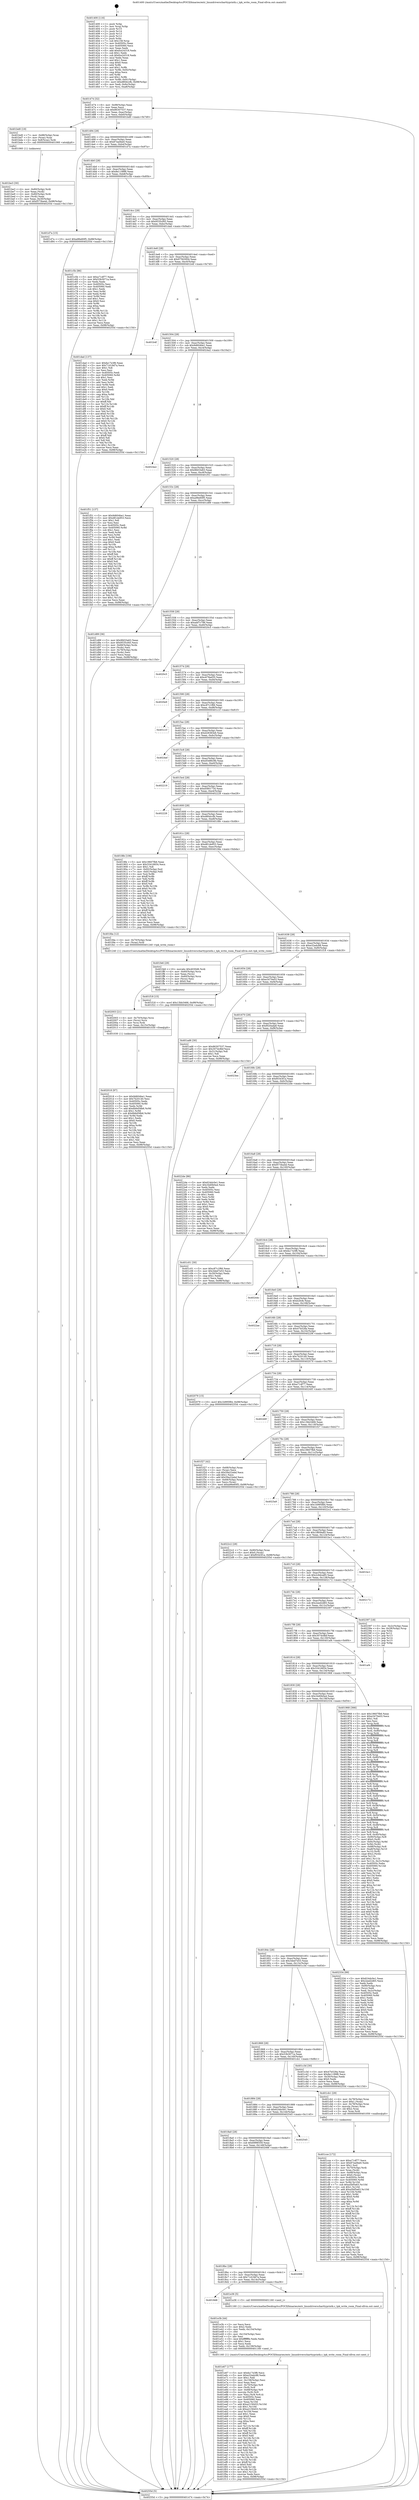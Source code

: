 digraph "0x401400" {
  label = "0x401400 (/mnt/c/Users/mathe/Desktop/tcc/POCII/binaries/extr_linuxdriverscharttyprintk.c_tpk_write_room_Final-ollvm.out::main(0))"
  labelloc = "t"
  node[shape=record]

  Entry [label="",width=0.3,height=0.3,shape=circle,fillcolor=black,style=filled]
  "0x401474" [label="{
     0x401474 [32]\l
     | [instrs]\l
     &nbsp;&nbsp;0x401474 \<+6\>: mov -0x98(%rbp),%eax\l
     &nbsp;&nbsp;0x40147a \<+2\>: mov %eax,%ecx\l
     &nbsp;&nbsp;0x40147c \<+6\>: sub $0x86307537,%ecx\l
     &nbsp;&nbsp;0x401482 \<+6\>: mov %eax,-0xac(%rbp)\l
     &nbsp;&nbsp;0x401488 \<+6\>: mov %ecx,-0xb0(%rbp)\l
     &nbsp;&nbsp;0x40148e \<+6\>: je 0000000000401bd0 \<main+0x7d0\>\l
  }"]
  "0x401bd0" [label="{
     0x401bd0 [19]\l
     | [instrs]\l
     &nbsp;&nbsp;0x401bd0 \<+7\>: mov -0x88(%rbp),%rax\l
     &nbsp;&nbsp;0x401bd7 \<+3\>: mov (%rax),%rax\l
     &nbsp;&nbsp;0x401bda \<+4\>: mov 0x8(%rax),%rdi\l
     &nbsp;&nbsp;0x401bde \<+5\>: call 0000000000401060 \<atoi@plt\>\l
     | [calls]\l
     &nbsp;&nbsp;0x401060 \{1\} (unknown)\l
  }"]
  "0x401494" [label="{
     0x401494 [28]\l
     | [instrs]\l
     &nbsp;&nbsp;0x401494 \<+5\>: jmp 0000000000401499 \<main+0x99\>\l
     &nbsp;&nbsp;0x401499 \<+6\>: mov -0xac(%rbp),%eax\l
     &nbsp;&nbsp;0x40149f \<+5\>: sub $0x87ea0be0,%eax\l
     &nbsp;&nbsp;0x4014a4 \<+6\>: mov %eax,-0xb4(%rbp)\l
     &nbsp;&nbsp;0x4014aa \<+6\>: je 0000000000401d7a \<main+0x97a\>\l
  }"]
  Exit [label="",width=0.3,height=0.3,shape=circle,fillcolor=black,style=filled,peripheries=2]
  "0x401d7a" [label="{
     0x401d7a [15]\l
     | [instrs]\l
     &nbsp;&nbsp;0x401d7a \<+10\>: movl $0xa96e60f5,-0x98(%rbp)\l
     &nbsp;&nbsp;0x401d84 \<+5\>: jmp 000000000040255d \<main+0x115d\>\l
  }"]
  "0x4014b0" [label="{
     0x4014b0 [28]\l
     | [instrs]\l
     &nbsp;&nbsp;0x4014b0 \<+5\>: jmp 00000000004014b5 \<main+0xb5\>\l
     &nbsp;&nbsp;0x4014b5 \<+6\>: mov -0xac(%rbp),%eax\l
     &nbsp;&nbsp;0x4014bb \<+5\>: sub $0x8e1199f6,%eax\l
     &nbsp;&nbsp;0x4014c0 \<+6\>: mov %eax,-0xb8(%rbp)\l
     &nbsp;&nbsp;0x4014c6 \<+6\>: je 0000000000401c5b \<main+0x85b\>\l
  }"]
  "0x402018" [label="{
     0x402018 [97]\l
     | [instrs]\l
     &nbsp;&nbsp;0x402018 \<+5\>: mov $0x9d604be1,%eax\l
     &nbsp;&nbsp;0x40201d \<+5\>: mov $0x7b20140,%esi\l
     &nbsp;&nbsp;0x402022 \<+7\>: mov 0x40505c,%edx\l
     &nbsp;&nbsp;0x402029 \<+8\>: mov 0x405060,%r8d\l
     &nbsp;&nbsp;0x402031 \<+3\>: mov %edx,%r9d\l
     &nbsp;&nbsp;0x402034 \<+7\>: add $0x6b6d58b6,%r9d\l
     &nbsp;&nbsp;0x40203b \<+4\>: sub $0x1,%r9d\l
     &nbsp;&nbsp;0x40203f \<+7\>: sub $0x6b6d58b6,%r9d\l
     &nbsp;&nbsp;0x402046 \<+4\>: imul %r9d,%edx\l
     &nbsp;&nbsp;0x40204a \<+3\>: and $0x1,%edx\l
     &nbsp;&nbsp;0x40204d \<+3\>: cmp $0x0,%edx\l
     &nbsp;&nbsp;0x402050 \<+4\>: sete %r10b\l
     &nbsp;&nbsp;0x402054 \<+4\>: cmp $0xa,%r8d\l
     &nbsp;&nbsp;0x402058 \<+4\>: setl %r11b\l
     &nbsp;&nbsp;0x40205c \<+3\>: mov %r10b,%bl\l
     &nbsp;&nbsp;0x40205f \<+3\>: and %r11b,%bl\l
     &nbsp;&nbsp;0x402062 \<+3\>: xor %r11b,%r10b\l
     &nbsp;&nbsp;0x402065 \<+3\>: or %r10b,%bl\l
     &nbsp;&nbsp;0x402068 \<+3\>: test $0x1,%bl\l
     &nbsp;&nbsp;0x40206b \<+3\>: cmovne %esi,%eax\l
     &nbsp;&nbsp;0x40206e \<+6\>: mov %eax,-0x98(%rbp)\l
     &nbsp;&nbsp;0x402074 \<+5\>: jmp 000000000040255d \<main+0x115d\>\l
  }"]
  "0x401c5b" [label="{
     0x401c5b [86]\l
     | [instrs]\l
     &nbsp;&nbsp;0x401c5b \<+5\>: mov $0xa71df77,%eax\l
     &nbsp;&nbsp;0x401c60 \<+5\>: mov $0x53b3071a,%ecx\l
     &nbsp;&nbsp;0x401c65 \<+2\>: xor %edx,%edx\l
     &nbsp;&nbsp;0x401c67 \<+7\>: mov 0x40505c,%esi\l
     &nbsp;&nbsp;0x401c6e \<+7\>: mov 0x405060,%edi\l
     &nbsp;&nbsp;0x401c75 \<+3\>: sub $0x1,%edx\l
     &nbsp;&nbsp;0x401c78 \<+3\>: mov %esi,%r8d\l
     &nbsp;&nbsp;0x401c7b \<+3\>: add %edx,%r8d\l
     &nbsp;&nbsp;0x401c7e \<+4\>: imul %r8d,%esi\l
     &nbsp;&nbsp;0x401c82 \<+3\>: and $0x1,%esi\l
     &nbsp;&nbsp;0x401c85 \<+3\>: cmp $0x0,%esi\l
     &nbsp;&nbsp;0x401c88 \<+4\>: sete %r9b\l
     &nbsp;&nbsp;0x401c8c \<+3\>: cmp $0xa,%edi\l
     &nbsp;&nbsp;0x401c8f \<+4\>: setl %r10b\l
     &nbsp;&nbsp;0x401c93 \<+3\>: mov %r9b,%r11b\l
     &nbsp;&nbsp;0x401c96 \<+3\>: and %r10b,%r11b\l
     &nbsp;&nbsp;0x401c99 \<+3\>: xor %r10b,%r9b\l
     &nbsp;&nbsp;0x401c9c \<+3\>: or %r9b,%r11b\l
     &nbsp;&nbsp;0x401c9f \<+4\>: test $0x1,%r11b\l
     &nbsp;&nbsp;0x401ca3 \<+3\>: cmovne %ecx,%eax\l
     &nbsp;&nbsp;0x401ca6 \<+6\>: mov %eax,-0x98(%rbp)\l
     &nbsp;&nbsp;0x401cac \<+5\>: jmp 000000000040255d \<main+0x115d\>\l
  }"]
  "0x4014cc" [label="{
     0x4014cc [28]\l
     | [instrs]\l
     &nbsp;&nbsp;0x4014cc \<+5\>: jmp 00000000004014d1 \<main+0xd1\>\l
     &nbsp;&nbsp;0x4014d1 \<+6\>: mov -0xac(%rbp),%eax\l
     &nbsp;&nbsp;0x4014d7 \<+5\>: sub $0x9535cf45,%eax\l
     &nbsp;&nbsp;0x4014dc \<+6\>: mov %eax,-0xbc(%rbp)\l
     &nbsp;&nbsp;0x4014e2 \<+6\>: je 0000000000401dad \<main+0x9ad\>\l
  }"]
  "0x402003" [label="{
     0x402003 [21]\l
     | [instrs]\l
     &nbsp;&nbsp;0x402003 \<+4\>: mov -0x70(%rbp),%rcx\l
     &nbsp;&nbsp;0x402007 \<+3\>: mov (%rcx),%rcx\l
     &nbsp;&nbsp;0x40200a \<+3\>: mov %rcx,%rdi\l
     &nbsp;&nbsp;0x40200d \<+6\>: mov %eax,-0x15c(%rbp)\l
     &nbsp;&nbsp;0x402013 \<+5\>: call 0000000000401030 \<free@plt\>\l
     | [calls]\l
     &nbsp;&nbsp;0x401030 \{1\} (unknown)\l
  }"]
  "0x401dad" [label="{
     0x401dad [137]\l
     | [instrs]\l
     &nbsp;&nbsp;0x401dad \<+5\>: mov $0xfa17e3f6,%eax\l
     &nbsp;&nbsp;0x401db2 \<+5\>: mov $0x71d19d7a,%ecx\l
     &nbsp;&nbsp;0x401db7 \<+2\>: mov $0x1,%dl\l
     &nbsp;&nbsp;0x401db9 \<+2\>: xor %esi,%esi\l
     &nbsp;&nbsp;0x401dbb \<+7\>: mov 0x40505c,%edi\l
     &nbsp;&nbsp;0x401dc2 \<+8\>: mov 0x405060,%r8d\l
     &nbsp;&nbsp;0x401dca \<+3\>: sub $0x1,%esi\l
     &nbsp;&nbsp;0x401dcd \<+3\>: mov %edi,%r9d\l
     &nbsp;&nbsp;0x401dd0 \<+3\>: add %esi,%r9d\l
     &nbsp;&nbsp;0x401dd3 \<+4\>: imul %r9d,%edi\l
     &nbsp;&nbsp;0x401dd7 \<+3\>: and $0x1,%edi\l
     &nbsp;&nbsp;0x401dda \<+3\>: cmp $0x0,%edi\l
     &nbsp;&nbsp;0x401ddd \<+4\>: sete %r10b\l
     &nbsp;&nbsp;0x401de1 \<+4\>: cmp $0xa,%r8d\l
     &nbsp;&nbsp;0x401de5 \<+4\>: setl %r11b\l
     &nbsp;&nbsp;0x401de9 \<+3\>: mov %r10b,%bl\l
     &nbsp;&nbsp;0x401dec \<+3\>: xor $0xff,%bl\l
     &nbsp;&nbsp;0x401def \<+3\>: mov %r11b,%r14b\l
     &nbsp;&nbsp;0x401df2 \<+4\>: xor $0xff,%r14b\l
     &nbsp;&nbsp;0x401df6 \<+3\>: xor $0x0,%dl\l
     &nbsp;&nbsp;0x401df9 \<+3\>: mov %bl,%r15b\l
     &nbsp;&nbsp;0x401dfc \<+4\>: and $0x0,%r15b\l
     &nbsp;&nbsp;0x401e00 \<+3\>: and %dl,%r10b\l
     &nbsp;&nbsp;0x401e03 \<+3\>: mov %r14b,%r12b\l
     &nbsp;&nbsp;0x401e06 \<+4\>: and $0x0,%r12b\l
     &nbsp;&nbsp;0x401e0a \<+3\>: and %dl,%r11b\l
     &nbsp;&nbsp;0x401e0d \<+3\>: or %r10b,%r15b\l
     &nbsp;&nbsp;0x401e10 \<+3\>: or %r11b,%r12b\l
     &nbsp;&nbsp;0x401e13 \<+3\>: xor %r12b,%r15b\l
     &nbsp;&nbsp;0x401e16 \<+3\>: or %r14b,%bl\l
     &nbsp;&nbsp;0x401e19 \<+3\>: xor $0xff,%bl\l
     &nbsp;&nbsp;0x401e1c \<+3\>: or $0x0,%dl\l
     &nbsp;&nbsp;0x401e1f \<+2\>: and %dl,%bl\l
     &nbsp;&nbsp;0x401e21 \<+3\>: or %bl,%r15b\l
     &nbsp;&nbsp;0x401e24 \<+4\>: test $0x1,%r15b\l
     &nbsp;&nbsp;0x401e28 \<+3\>: cmovne %ecx,%eax\l
     &nbsp;&nbsp;0x401e2b \<+6\>: mov %eax,-0x98(%rbp)\l
     &nbsp;&nbsp;0x401e31 \<+5\>: jmp 000000000040255d \<main+0x115d\>\l
  }"]
  "0x4014e8" [label="{
     0x4014e8 [28]\l
     | [instrs]\l
     &nbsp;&nbsp;0x4014e8 \<+5\>: jmp 00000000004014ed \<main+0xed\>\l
     &nbsp;&nbsp;0x4014ed \<+6\>: mov -0xac(%rbp),%eax\l
     &nbsp;&nbsp;0x4014f3 \<+5\>: sub $0x97563004,%eax\l
     &nbsp;&nbsp;0x4014f8 \<+6\>: mov %eax,-0xc0(%rbp)\l
     &nbsp;&nbsp;0x4014fe \<+6\>: je 0000000000401b4f \<main+0x74f\>\l
  }"]
  "0x401fe6" [label="{
     0x401fe6 [29]\l
     | [instrs]\l
     &nbsp;&nbsp;0x401fe6 \<+10\>: movabs $0x4030d6,%rdi\l
     &nbsp;&nbsp;0x401ff0 \<+4\>: mov -0x60(%rbp),%rcx\l
     &nbsp;&nbsp;0x401ff4 \<+2\>: mov %eax,(%rcx)\l
     &nbsp;&nbsp;0x401ff6 \<+4\>: mov -0x60(%rbp),%rcx\l
     &nbsp;&nbsp;0x401ffa \<+2\>: mov (%rcx),%esi\l
     &nbsp;&nbsp;0x401ffc \<+2\>: mov $0x0,%al\l
     &nbsp;&nbsp;0x401ffe \<+5\>: call 0000000000401040 \<printf@plt\>\l
     | [calls]\l
     &nbsp;&nbsp;0x401040 \{1\} (unknown)\l
  }"]
  "0x401b4f" [label="{
     0x401b4f\l
  }", style=dashed]
  "0x401504" [label="{
     0x401504 [28]\l
     | [instrs]\l
     &nbsp;&nbsp;0x401504 \<+5\>: jmp 0000000000401509 \<main+0x109\>\l
     &nbsp;&nbsp;0x401509 \<+6\>: mov -0xac(%rbp),%eax\l
     &nbsp;&nbsp;0x40150f \<+5\>: sub $0x9d604be1,%eax\l
     &nbsp;&nbsp;0x401514 \<+6\>: mov %eax,-0xc4(%rbp)\l
     &nbsp;&nbsp;0x40151a \<+6\>: je 00000000004024a2 \<main+0x10a2\>\l
  }"]
  "0x401e67" [label="{
     0x401e67 [177]\l
     | [instrs]\l
     &nbsp;&nbsp;0x401e67 \<+5\>: mov $0xfa17e3f6,%ecx\l
     &nbsp;&nbsp;0x401e6c \<+5\>: mov $0xe32edc88,%edx\l
     &nbsp;&nbsp;0x401e71 \<+3\>: mov $0x1,%dil\l
     &nbsp;&nbsp;0x401e74 \<+6\>: mov -0x158(%rbp),%esi\l
     &nbsp;&nbsp;0x401e7a \<+3\>: imul %eax,%esi\l
     &nbsp;&nbsp;0x401e7d \<+4\>: mov -0x70(%rbp),%r8\l
     &nbsp;&nbsp;0x401e81 \<+3\>: mov (%r8),%r8\l
     &nbsp;&nbsp;0x401e84 \<+4\>: mov -0x68(%rbp),%r9\l
     &nbsp;&nbsp;0x401e88 \<+3\>: movslq (%r9),%r9\l
     &nbsp;&nbsp;0x401e8b \<+4\>: mov %esi,(%r8,%r9,4)\l
     &nbsp;&nbsp;0x401e8f \<+7\>: mov 0x40505c,%eax\l
     &nbsp;&nbsp;0x401e96 \<+7\>: mov 0x405060,%esi\l
     &nbsp;&nbsp;0x401e9d \<+3\>: mov %eax,%r10d\l
     &nbsp;&nbsp;0x401ea0 \<+7\>: add $0xa2156453,%r10d\l
     &nbsp;&nbsp;0x401ea7 \<+4\>: sub $0x1,%r10d\l
     &nbsp;&nbsp;0x401eab \<+7\>: sub $0xa2156453,%r10d\l
     &nbsp;&nbsp;0x401eb2 \<+4\>: imul %r10d,%eax\l
     &nbsp;&nbsp;0x401eb6 \<+3\>: and $0x1,%eax\l
     &nbsp;&nbsp;0x401eb9 \<+3\>: cmp $0x0,%eax\l
     &nbsp;&nbsp;0x401ebc \<+4\>: sete %r11b\l
     &nbsp;&nbsp;0x401ec0 \<+3\>: cmp $0xa,%esi\l
     &nbsp;&nbsp;0x401ec3 \<+3\>: setl %bl\l
     &nbsp;&nbsp;0x401ec6 \<+3\>: mov %r11b,%r14b\l
     &nbsp;&nbsp;0x401ec9 \<+4\>: xor $0xff,%r14b\l
     &nbsp;&nbsp;0x401ecd \<+3\>: mov %bl,%r15b\l
     &nbsp;&nbsp;0x401ed0 \<+4\>: xor $0xff,%r15b\l
     &nbsp;&nbsp;0x401ed4 \<+4\>: xor $0x0,%dil\l
     &nbsp;&nbsp;0x401ed8 \<+3\>: mov %r14b,%r12b\l
     &nbsp;&nbsp;0x401edb \<+4\>: and $0x0,%r12b\l
     &nbsp;&nbsp;0x401edf \<+3\>: and %dil,%r11b\l
     &nbsp;&nbsp;0x401ee2 \<+3\>: mov %r15b,%r13b\l
     &nbsp;&nbsp;0x401ee5 \<+4\>: and $0x0,%r13b\l
     &nbsp;&nbsp;0x401ee9 \<+3\>: and %dil,%bl\l
     &nbsp;&nbsp;0x401eec \<+3\>: or %r11b,%r12b\l
     &nbsp;&nbsp;0x401eef \<+3\>: or %bl,%r13b\l
     &nbsp;&nbsp;0x401ef2 \<+3\>: xor %r13b,%r12b\l
     &nbsp;&nbsp;0x401ef5 \<+3\>: or %r15b,%r14b\l
     &nbsp;&nbsp;0x401ef8 \<+4\>: xor $0xff,%r14b\l
     &nbsp;&nbsp;0x401efc \<+4\>: or $0x0,%dil\l
     &nbsp;&nbsp;0x401f00 \<+3\>: and %dil,%r14b\l
     &nbsp;&nbsp;0x401f03 \<+3\>: or %r14b,%r12b\l
     &nbsp;&nbsp;0x401f06 \<+4\>: test $0x1,%r12b\l
     &nbsp;&nbsp;0x401f0a \<+3\>: cmovne %edx,%ecx\l
     &nbsp;&nbsp;0x401f0d \<+6\>: mov %ecx,-0x98(%rbp)\l
     &nbsp;&nbsp;0x401f13 \<+5\>: jmp 000000000040255d \<main+0x115d\>\l
  }"]
  "0x4024a2" [label="{
     0x4024a2\l
  }", style=dashed]
  "0x401520" [label="{
     0x401520 [28]\l
     | [instrs]\l
     &nbsp;&nbsp;0x401520 \<+5\>: jmp 0000000000401525 \<main+0x125\>\l
     &nbsp;&nbsp;0x401525 \<+6\>: mov -0xac(%rbp),%eax\l
     &nbsp;&nbsp;0x40152b \<+5\>: sub $0x9fd33e63,%eax\l
     &nbsp;&nbsp;0x401530 \<+6\>: mov %eax,-0xc8(%rbp)\l
     &nbsp;&nbsp;0x401536 \<+6\>: je 0000000000401f51 \<main+0xb51\>\l
  }"]
  "0x401e3b" [label="{
     0x401e3b [44]\l
     | [instrs]\l
     &nbsp;&nbsp;0x401e3b \<+2\>: xor %ecx,%ecx\l
     &nbsp;&nbsp;0x401e3d \<+5\>: mov $0x2,%edx\l
     &nbsp;&nbsp;0x401e42 \<+6\>: mov %edx,-0x154(%rbp)\l
     &nbsp;&nbsp;0x401e48 \<+1\>: cltd\l
     &nbsp;&nbsp;0x401e49 \<+6\>: mov -0x154(%rbp),%esi\l
     &nbsp;&nbsp;0x401e4f \<+2\>: idiv %esi\l
     &nbsp;&nbsp;0x401e51 \<+6\>: imul $0xfffffffe,%edx,%edx\l
     &nbsp;&nbsp;0x401e57 \<+3\>: sub $0x1,%ecx\l
     &nbsp;&nbsp;0x401e5a \<+2\>: sub %ecx,%edx\l
     &nbsp;&nbsp;0x401e5c \<+6\>: mov %edx,-0x158(%rbp)\l
     &nbsp;&nbsp;0x401e62 \<+5\>: call 0000000000401160 \<next_i\>\l
     | [calls]\l
     &nbsp;&nbsp;0x401160 \{1\} (/mnt/c/Users/mathe/Desktop/tcc/POCII/binaries/extr_linuxdriverscharttyprintk.c_tpk_write_room_Final-ollvm.out::next_i)\l
  }"]
  "0x401f51" [label="{
     0x401f51 [137]\l
     | [instrs]\l
     &nbsp;&nbsp;0x401f51 \<+5\>: mov $0x9d604be1,%eax\l
     &nbsp;&nbsp;0x401f56 \<+5\>: mov $0xd81de953,%ecx\l
     &nbsp;&nbsp;0x401f5b \<+2\>: mov $0x1,%dl\l
     &nbsp;&nbsp;0x401f5d \<+2\>: xor %esi,%esi\l
     &nbsp;&nbsp;0x401f5f \<+7\>: mov 0x40505c,%edi\l
     &nbsp;&nbsp;0x401f66 \<+8\>: mov 0x405060,%r8d\l
     &nbsp;&nbsp;0x401f6e \<+3\>: sub $0x1,%esi\l
     &nbsp;&nbsp;0x401f71 \<+3\>: mov %edi,%r9d\l
     &nbsp;&nbsp;0x401f74 \<+3\>: add %esi,%r9d\l
     &nbsp;&nbsp;0x401f77 \<+4\>: imul %r9d,%edi\l
     &nbsp;&nbsp;0x401f7b \<+3\>: and $0x1,%edi\l
     &nbsp;&nbsp;0x401f7e \<+3\>: cmp $0x0,%edi\l
     &nbsp;&nbsp;0x401f81 \<+4\>: sete %r10b\l
     &nbsp;&nbsp;0x401f85 \<+4\>: cmp $0xa,%r8d\l
     &nbsp;&nbsp;0x401f89 \<+4\>: setl %r11b\l
     &nbsp;&nbsp;0x401f8d \<+3\>: mov %r10b,%bl\l
     &nbsp;&nbsp;0x401f90 \<+3\>: xor $0xff,%bl\l
     &nbsp;&nbsp;0x401f93 \<+3\>: mov %r11b,%r14b\l
     &nbsp;&nbsp;0x401f96 \<+4\>: xor $0xff,%r14b\l
     &nbsp;&nbsp;0x401f9a \<+3\>: xor $0x0,%dl\l
     &nbsp;&nbsp;0x401f9d \<+3\>: mov %bl,%r15b\l
     &nbsp;&nbsp;0x401fa0 \<+4\>: and $0x0,%r15b\l
     &nbsp;&nbsp;0x401fa4 \<+3\>: and %dl,%r10b\l
     &nbsp;&nbsp;0x401fa7 \<+3\>: mov %r14b,%r12b\l
     &nbsp;&nbsp;0x401faa \<+4\>: and $0x0,%r12b\l
     &nbsp;&nbsp;0x401fae \<+3\>: and %dl,%r11b\l
     &nbsp;&nbsp;0x401fb1 \<+3\>: or %r10b,%r15b\l
     &nbsp;&nbsp;0x401fb4 \<+3\>: or %r11b,%r12b\l
     &nbsp;&nbsp;0x401fb7 \<+3\>: xor %r12b,%r15b\l
     &nbsp;&nbsp;0x401fba \<+3\>: or %r14b,%bl\l
     &nbsp;&nbsp;0x401fbd \<+3\>: xor $0xff,%bl\l
     &nbsp;&nbsp;0x401fc0 \<+3\>: or $0x0,%dl\l
     &nbsp;&nbsp;0x401fc3 \<+2\>: and %dl,%bl\l
     &nbsp;&nbsp;0x401fc5 \<+3\>: or %bl,%r15b\l
     &nbsp;&nbsp;0x401fc8 \<+4\>: test $0x1,%r15b\l
     &nbsp;&nbsp;0x401fcc \<+3\>: cmovne %ecx,%eax\l
     &nbsp;&nbsp;0x401fcf \<+6\>: mov %eax,-0x98(%rbp)\l
     &nbsp;&nbsp;0x401fd5 \<+5\>: jmp 000000000040255d \<main+0x115d\>\l
  }"]
  "0x40153c" [label="{
     0x40153c [28]\l
     | [instrs]\l
     &nbsp;&nbsp;0x40153c \<+5\>: jmp 0000000000401541 \<main+0x141\>\l
     &nbsp;&nbsp;0x401541 \<+6\>: mov -0xac(%rbp),%eax\l
     &nbsp;&nbsp;0x401547 \<+5\>: sub $0xa96e60f5,%eax\l
     &nbsp;&nbsp;0x40154c \<+6\>: mov %eax,-0xcc(%rbp)\l
     &nbsp;&nbsp;0x401552 \<+6\>: je 0000000000401d89 \<main+0x989\>\l
  }"]
  "0x4018d8" [label="{
     0x4018d8\l
  }", style=dashed]
  "0x401d89" [label="{
     0x401d89 [36]\l
     | [instrs]\l
     &nbsp;&nbsp;0x401d89 \<+5\>: mov $0x9fd33e63,%eax\l
     &nbsp;&nbsp;0x401d8e \<+5\>: mov $0x9535cf45,%ecx\l
     &nbsp;&nbsp;0x401d93 \<+4\>: mov -0x68(%rbp),%rdx\l
     &nbsp;&nbsp;0x401d97 \<+2\>: mov (%rdx),%esi\l
     &nbsp;&nbsp;0x401d99 \<+4\>: mov -0x78(%rbp),%rdx\l
     &nbsp;&nbsp;0x401d9d \<+2\>: cmp (%rdx),%esi\l
     &nbsp;&nbsp;0x401d9f \<+3\>: cmovl %ecx,%eax\l
     &nbsp;&nbsp;0x401da2 \<+6\>: mov %eax,-0x98(%rbp)\l
     &nbsp;&nbsp;0x401da8 \<+5\>: jmp 000000000040255d \<main+0x115d\>\l
  }"]
  "0x401558" [label="{
     0x401558 [28]\l
     | [instrs]\l
     &nbsp;&nbsp;0x401558 \<+5\>: jmp 000000000040155d \<main+0x15d\>\l
     &nbsp;&nbsp;0x40155d \<+6\>: mov -0xac(%rbp),%eax\l
     &nbsp;&nbsp;0x401563 \<+5\>: sub $0xabf7c796,%eax\l
     &nbsp;&nbsp;0x401568 \<+6\>: mov %eax,-0xd0(%rbp)\l
     &nbsp;&nbsp;0x40156e \<+6\>: je 00000000004020c5 \<main+0xcc5\>\l
  }"]
  "0x401e36" [label="{
     0x401e36 [5]\l
     | [instrs]\l
     &nbsp;&nbsp;0x401e36 \<+5\>: call 0000000000401160 \<next_i\>\l
     | [calls]\l
     &nbsp;&nbsp;0x401160 \{1\} (/mnt/c/Users/mathe/Desktop/tcc/POCII/binaries/extr_linuxdriverscharttyprintk.c_tpk_write_room_Final-ollvm.out::next_i)\l
  }"]
  "0x4020c5" [label="{
     0x4020c5\l
  }", style=dashed]
  "0x401574" [label="{
     0x401574 [28]\l
     | [instrs]\l
     &nbsp;&nbsp;0x401574 \<+5\>: jmp 0000000000401579 \<main+0x179\>\l
     &nbsp;&nbsp;0x401579 \<+6\>: mov -0xac(%rbp),%eax\l
     &nbsp;&nbsp;0x40157f \<+5\>: sub $0xc678ad35,%eax\l
     &nbsp;&nbsp;0x401584 \<+6\>: mov %eax,-0xd4(%rbp)\l
     &nbsp;&nbsp;0x40158a \<+6\>: je 00000000004020e9 \<main+0xce9\>\l
  }"]
  "0x4018bc" [label="{
     0x4018bc [28]\l
     | [instrs]\l
     &nbsp;&nbsp;0x4018bc \<+5\>: jmp 00000000004018c1 \<main+0x4c1\>\l
     &nbsp;&nbsp;0x4018c1 \<+6\>: mov -0xac(%rbp),%eax\l
     &nbsp;&nbsp;0x4018c7 \<+5\>: sub $0x71d19d7a,%eax\l
     &nbsp;&nbsp;0x4018cc \<+6\>: mov %eax,-0x14c(%rbp)\l
     &nbsp;&nbsp;0x4018d2 \<+6\>: je 0000000000401e36 \<main+0xa36\>\l
  }"]
  "0x4020e9" [label="{
     0x4020e9\l
  }", style=dashed]
  "0x401590" [label="{
     0x401590 [28]\l
     | [instrs]\l
     &nbsp;&nbsp;0x401590 \<+5\>: jmp 0000000000401595 \<main+0x195\>\l
     &nbsp;&nbsp;0x401595 \<+6\>: mov -0xac(%rbp),%eax\l
     &nbsp;&nbsp;0x40159b \<+5\>: sub $0xc87c1f66,%eax\l
     &nbsp;&nbsp;0x4015a0 \<+6\>: mov %eax,-0xd8(%rbp)\l
     &nbsp;&nbsp;0x4015a6 \<+6\>: je 0000000000401c1f \<main+0x81f\>\l
  }"]
  "0x402088" [label="{
     0x402088\l
  }", style=dashed]
  "0x401c1f" [label="{
     0x401c1f\l
  }", style=dashed]
  "0x4015ac" [label="{
     0x4015ac [28]\l
     | [instrs]\l
     &nbsp;&nbsp;0x4015ac \<+5\>: jmp 00000000004015b1 \<main+0x1b1\>\l
     &nbsp;&nbsp;0x4015b1 \<+6\>: mov -0xac(%rbp),%eax\l
     &nbsp;&nbsp;0x4015b7 \<+5\>: sub $0xd28383e6,%eax\l
     &nbsp;&nbsp;0x4015bc \<+6\>: mov %eax,-0xdc(%rbp)\l
     &nbsp;&nbsp;0x4015c2 \<+6\>: je 00000000004024ef \<main+0x10ef\>\l
  }"]
  "0x4018a0" [label="{
     0x4018a0 [28]\l
     | [instrs]\l
     &nbsp;&nbsp;0x4018a0 \<+5\>: jmp 00000000004018a5 \<main+0x4a5\>\l
     &nbsp;&nbsp;0x4018a5 \<+6\>: mov -0xac(%rbp),%eax\l
     &nbsp;&nbsp;0x4018ab \<+5\>: sub $0x69f9f359,%eax\l
     &nbsp;&nbsp;0x4018b0 \<+6\>: mov %eax,-0x148(%rbp)\l
     &nbsp;&nbsp;0x4018b6 \<+6\>: je 0000000000402088 \<main+0xc88\>\l
  }"]
  "0x4024ef" [label="{
     0x4024ef\l
  }", style=dashed]
  "0x4015c8" [label="{
     0x4015c8 [28]\l
     | [instrs]\l
     &nbsp;&nbsp;0x4015c8 \<+5\>: jmp 00000000004015cd \<main+0x1cd\>\l
     &nbsp;&nbsp;0x4015cd \<+6\>: mov -0xac(%rbp),%eax\l
     &nbsp;&nbsp;0x4015d3 \<+5\>: sub $0xd5486c9b,%eax\l
     &nbsp;&nbsp;0x4015d8 \<+6\>: mov %eax,-0xe0(%rbp)\l
     &nbsp;&nbsp;0x4015de \<+6\>: je 0000000000402219 \<main+0xe19\>\l
  }"]
  "0x402545" [label="{
     0x402545\l
  }", style=dashed]
  "0x402219" [label="{
     0x402219\l
  }", style=dashed]
  "0x4015e4" [label="{
     0x4015e4 [28]\l
     | [instrs]\l
     &nbsp;&nbsp;0x4015e4 \<+5\>: jmp 00000000004015e9 \<main+0x1e9\>\l
     &nbsp;&nbsp;0x4015e9 \<+6\>: mov -0xac(%rbp),%eax\l
     &nbsp;&nbsp;0x4015ef \<+5\>: sub $0xd5801734,%eax\l
     &nbsp;&nbsp;0x4015f4 \<+6\>: mov %eax,-0xe4(%rbp)\l
     &nbsp;&nbsp;0x4015fa \<+6\>: je 0000000000402228 \<main+0xe28\>\l
  }"]
  "0x401cce" [label="{
     0x401cce [172]\l
     | [instrs]\l
     &nbsp;&nbsp;0x401cce \<+5\>: mov $0xa71df77,%ecx\l
     &nbsp;&nbsp;0x401cd3 \<+5\>: mov $0x87ea0be0,%edx\l
     &nbsp;&nbsp;0x401cd8 \<+3\>: mov $0x1,%sil\l
     &nbsp;&nbsp;0x401cdb \<+4\>: mov -0x70(%rbp),%rdi\l
     &nbsp;&nbsp;0x401cdf \<+3\>: mov %rax,(%rdi)\l
     &nbsp;&nbsp;0x401ce2 \<+4\>: mov -0x68(%rbp),%rax\l
     &nbsp;&nbsp;0x401ce6 \<+6\>: movl $0x0,(%rax)\l
     &nbsp;&nbsp;0x401cec \<+8\>: mov 0x40505c,%r8d\l
     &nbsp;&nbsp;0x401cf4 \<+8\>: mov 0x405060,%r9d\l
     &nbsp;&nbsp;0x401cfc \<+3\>: mov %r8d,%r10d\l
     &nbsp;&nbsp;0x401cff \<+7\>: sub $0xa5bf5a63,%r10d\l
     &nbsp;&nbsp;0x401d06 \<+4\>: sub $0x1,%r10d\l
     &nbsp;&nbsp;0x401d0a \<+7\>: add $0xa5bf5a63,%r10d\l
     &nbsp;&nbsp;0x401d11 \<+4\>: imul %r10d,%r8d\l
     &nbsp;&nbsp;0x401d15 \<+4\>: and $0x1,%r8d\l
     &nbsp;&nbsp;0x401d19 \<+4\>: cmp $0x0,%r8d\l
     &nbsp;&nbsp;0x401d1d \<+4\>: sete %r11b\l
     &nbsp;&nbsp;0x401d21 \<+4\>: cmp $0xa,%r9d\l
     &nbsp;&nbsp;0x401d25 \<+3\>: setl %bl\l
     &nbsp;&nbsp;0x401d28 \<+3\>: mov %r11b,%r14b\l
     &nbsp;&nbsp;0x401d2b \<+4\>: xor $0xff,%r14b\l
     &nbsp;&nbsp;0x401d2f \<+3\>: mov %bl,%r15b\l
     &nbsp;&nbsp;0x401d32 \<+4\>: xor $0xff,%r15b\l
     &nbsp;&nbsp;0x401d36 \<+4\>: xor $0x0,%sil\l
     &nbsp;&nbsp;0x401d3a \<+3\>: mov %r14b,%r12b\l
     &nbsp;&nbsp;0x401d3d \<+4\>: and $0x0,%r12b\l
     &nbsp;&nbsp;0x401d41 \<+3\>: and %sil,%r11b\l
     &nbsp;&nbsp;0x401d44 \<+3\>: mov %r15b,%r13b\l
     &nbsp;&nbsp;0x401d47 \<+4\>: and $0x0,%r13b\l
     &nbsp;&nbsp;0x401d4b \<+3\>: and %sil,%bl\l
     &nbsp;&nbsp;0x401d4e \<+3\>: or %r11b,%r12b\l
     &nbsp;&nbsp;0x401d51 \<+3\>: or %bl,%r13b\l
     &nbsp;&nbsp;0x401d54 \<+3\>: xor %r13b,%r12b\l
     &nbsp;&nbsp;0x401d57 \<+3\>: or %r15b,%r14b\l
     &nbsp;&nbsp;0x401d5a \<+4\>: xor $0xff,%r14b\l
     &nbsp;&nbsp;0x401d5e \<+4\>: or $0x0,%sil\l
     &nbsp;&nbsp;0x401d62 \<+3\>: and %sil,%r14b\l
     &nbsp;&nbsp;0x401d65 \<+3\>: or %r14b,%r12b\l
     &nbsp;&nbsp;0x401d68 \<+4\>: test $0x1,%r12b\l
     &nbsp;&nbsp;0x401d6c \<+3\>: cmovne %edx,%ecx\l
     &nbsp;&nbsp;0x401d6f \<+6\>: mov %ecx,-0x98(%rbp)\l
     &nbsp;&nbsp;0x401d75 \<+5\>: jmp 000000000040255d \<main+0x115d\>\l
  }"]
  "0x402228" [label="{
     0x402228\l
  }", style=dashed]
  "0x401600" [label="{
     0x401600 [28]\l
     | [instrs]\l
     &nbsp;&nbsp;0x401600 \<+5\>: jmp 0000000000401605 \<main+0x205\>\l
     &nbsp;&nbsp;0x401605 \<+6\>: mov -0xac(%rbp),%eax\l
     &nbsp;&nbsp;0x40160b \<+5\>: sub $0xd80dccfb,%eax\l
     &nbsp;&nbsp;0x401610 \<+6\>: mov %eax,-0xe8(%rbp)\l
     &nbsp;&nbsp;0x401616 \<+6\>: je 00000000004018fe \<main+0x4fe\>\l
  }"]
  "0x401884" [label="{
     0x401884 [28]\l
     | [instrs]\l
     &nbsp;&nbsp;0x401884 \<+5\>: jmp 0000000000401889 \<main+0x489\>\l
     &nbsp;&nbsp;0x401889 \<+6\>: mov -0xac(%rbp),%eax\l
     &nbsp;&nbsp;0x40188f \<+5\>: sub $0x624dc0e1,%eax\l
     &nbsp;&nbsp;0x401894 \<+6\>: mov %eax,-0x144(%rbp)\l
     &nbsp;&nbsp;0x40189a \<+6\>: je 0000000000402545 \<main+0x1145\>\l
  }"]
  "0x4018fe" [label="{
     0x4018fe [106]\l
     | [instrs]\l
     &nbsp;&nbsp;0x4018fe \<+5\>: mov $0x19607fb6,%eax\l
     &nbsp;&nbsp;0x401903 \<+5\>: mov $0x33416654,%ecx\l
     &nbsp;&nbsp;0x401908 \<+2\>: mov $0x1,%dl\l
     &nbsp;&nbsp;0x40190a \<+7\>: mov -0x92(%rbp),%sil\l
     &nbsp;&nbsp;0x401911 \<+7\>: mov -0x91(%rbp),%dil\l
     &nbsp;&nbsp;0x401918 \<+3\>: mov %sil,%r8b\l
     &nbsp;&nbsp;0x40191b \<+4\>: xor $0xff,%r8b\l
     &nbsp;&nbsp;0x40191f \<+3\>: mov %dil,%r9b\l
     &nbsp;&nbsp;0x401922 \<+4\>: xor $0xff,%r9b\l
     &nbsp;&nbsp;0x401926 \<+3\>: xor $0x0,%dl\l
     &nbsp;&nbsp;0x401929 \<+3\>: mov %r8b,%r10b\l
     &nbsp;&nbsp;0x40192c \<+4\>: and $0x0,%r10b\l
     &nbsp;&nbsp;0x401930 \<+3\>: and %dl,%sil\l
     &nbsp;&nbsp;0x401933 \<+3\>: mov %r9b,%r11b\l
     &nbsp;&nbsp;0x401936 \<+4\>: and $0x0,%r11b\l
     &nbsp;&nbsp;0x40193a \<+3\>: and %dl,%dil\l
     &nbsp;&nbsp;0x40193d \<+3\>: or %sil,%r10b\l
     &nbsp;&nbsp;0x401940 \<+3\>: or %dil,%r11b\l
     &nbsp;&nbsp;0x401943 \<+3\>: xor %r11b,%r10b\l
     &nbsp;&nbsp;0x401946 \<+3\>: or %r9b,%r8b\l
     &nbsp;&nbsp;0x401949 \<+4\>: xor $0xff,%r8b\l
     &nbsp;&nbsp;0x40194d \<+3\>: or $0x0,%dl\l
     &nbsp;&nbsp;0x401950 \<+3\>: and %dl,%r8b\l
     &nbsp;&nbsp;0x401953 \<+3\>: or %r8b,%r10b\l
     &nbsp;&nbsp;0x401956 \<+4\>: test $0x1,%r10b\l
     &nbsp;&nbsp;0x40195a \<+3\>: cmovne %ecx,%eax\l
     &nbsp;&nbsp;0x40195d \<+6\>: mov %eax,-0x98(%rbp)\l
     &nbsp;&nbsp;0x401963 \<+5\>: jmp 000000000040255d \<main+0x115d\>\l
  }"]
  "0x40161c" [label="{
     0x40161c [28]\l
     | [instrs]\l
     &nbsp;&nbsp;0x40161c \<+5\>: jmp 0000000000401621 \<main+0x221\>\l
     &nbsp;&nbsp;0x401621 \<+6\>: mov -0xac(%rbp),%eax\l
     &nbsp;&nbsp;0x401627 \<+5\>: sub $0xd81de953,%eax\l
     &nbsp;&nbsp;0x40162c \<+6\>: mov %eax,-0xec(%rbp)\l
     &nbsp;&nbsp;0x401632 \<+6\>: je 0000000000401fda \<main+0xbda\>\l
  }"]
  "0x40255d" [label="{
     0x40255d [5]\l
     | [instrs]\l
     &nbsp;&nbsp;0x40255d \<+5\>: jmp 0000000000401474 \<main+0x74\>\l
  }"]
  "0x401400" [label="{
     0x401400 [116]\l
     | [instrs]\l
     &nbsp;&nbsp;0x401400 \<+1\>: push %rbp\l
     &nbsp;&nbsp;0x401401 \<+3\>: mov %rsp,%rbp\l
     &nbsp;&nbsp;0x401404 \<+2\>: push %r15\l
     &nbsp;&nbsp;0x401406 \<+2\>: push %r14\l
     &nbsp;&nbsp;0x401408 \<+2\>: push %r13\l
     &nbsp;&nbsp;0x40140a \<+2\>: push %r12\l
     &nbsp;&nbsp;0x40140c \<+1\>: push %rbx\l
     &nbsp;&nbsp;0x40140d \<+7\>: sub $0x158,%rsp\l
     &nbsp;&nbsp;0x401414 \<+7\>: mov 0x40505c,%eax\l
     &nbsp;&nbsp;0x40141b \<+7\>: mov 0x405060,%ecx\l
     &nbsp;&nbsp;0x401422 \<+2\>: mov %eax,%edx\l
     &nbsp;&nbsp;0x401424 \<+6\>: add $0xfce24318,%edx\l
     &nbsp;&nbsp;0x40142a \<+3\>: sub $0x1,%edx\l
     &nbsp;&nbsp;0x40142d \<+6\>: sub $0xfce24318,%edx\l
     &nbsp;&nbsp;0x401433 \<+3\>: imul %edx,%eax\l
     &nbsp;&nbsp;0x401436 \<+3\>: and $0x1,%eax\l
     &nbsp;&nbsp;0x401439 \<+3\>: cmp $0x0,%eax\l
     &nbsp;&nbsp;0x40143c \<+4\>: sete %r8b\l
     &nbsp;&nbsp;0x401440 \<+4\>: and $0x1,%r8b\l
     &nbsp;&nbsp;0x401444 \<+7\>: mov %r8b,-0x92(%rbp)\l
     &nbsp;&nbsp;0x40144b \<+3\>: cmp $0xa,%ecx\l
     &nbsp;&nbsp;0x40144e \<+4\>: setl %r8b\l
     &nbsp;&nbsp;0x401452 \<+4\>: and $0x1,%r8b\l
     &nbsp;&nbsp;0x401456 \<+7\>: mov %r8b,-0x91(%rbp)\l
     &nbsp;&nbsp;0x40145d \<+10\>: movl $0xd80dccfb,-0x98(%rbp)\l
     &nbsp;&nbsp;0x401467 \<+6\>: mov %edi,-0x9c(%rbp)\l
     &nbsp;&nbsp;0x40146d \<+7\>: mov %rsi,-0xa8(%rbp)\l
  }"]
  "0x401cb1" [label="{
     0x401cb1 [29]\l
     | [instrs]\l
     &nbsp;&nbsp;0x401cb1 \<+4\>: mov -0x78(%rbp),%rax\l
     &nbsp;&nbsp;0x401cb5 \<+6\>: movl $0x1,(%rax)\l
     &nbsp;&nbsp;0x401cbb \<+4\>: mov -0x78(%rbp),%rax\l
     &nbsp;&nbsp;0x401cbf \<+3\>: movslq (%rax),%rax\l
     &nbsp;&nbsp;0x401cc2 \<+4\>: shl $0x2,%rax\l
     &nbsp;&nbsp;0x401cc6 \<+3\>: mov %rax,%rdi\l
     &nbsp;&nbsp;0x401cc9 \<+5\>: call 0000000000401050 \<malloc@plt\>\l
     | [calls]\l
     &nbsp;&nbsp;0x401050 \{1\} (unknown)\l
  }"]
  "0x401fda" [label="{
     0x401fda [12]\l
     | [instrs]\l
     &nbsp;&nbsp;0x401fda \<+4\>: mov -0x70(%rbp),%rax\l
     &nbsp;&nbsp;0x401fde \<+3\>: mov (%rax),%rdi\l
     &nbsp;&nbsp;0x401fe1 \<+5\>: call 0000000000401240 \<tpk_write_room\>\l
     | [calls]\l
     &nbsp;&nbsp;0x401240 \{1\} (/mnt/c/Users/mathe/Desktop/tcc/POCII/binaries/extr_linuxdriverscharttyprintk.c_tpk_write_room_Final-ollvm.out::tpk_write_room)\l
  }"]
  "0x401638" [label="{
     0x401638 [28]\l
     | [instrs]\l
     &nbsp;&nbsp;0x401638 \<+5\>: jmp 000000000040163d \<main+0x23d\>\l
     &nbsp;&nbsp;0x40163d \<+6\>: mov -0xac(%rbp),%eax\l
     &nbsp;&nbsp;0x401643 \<+5\>: sub $0xe32edc88,%eax\l
     &nbsp;&nbsp;0x401648 \<+6\>: mov %eax,-0xf0(%rbp)\l
     &nbsp;&nbsp;0x40164e \<+6\>: je 0000000000401f18 \<main+0xb18\>\l
  }"]
  "0x401868" [label="{
     0x401868 [28]\l
     | [instrs]\l
     &nbsp;&nbsp;0x401868 \<+5\>: jmp 000000000040186d \<main+0x46d\>\l
     &nbsp;&nbsp;0x40186d \<+6\>: mov -0xac(%rbp),%eax\l
     &nbsp;&nbsp;0x401873 \<+5\>: sub $0x53b3071a,%eax\l
     &nbsp;&nbsp;0x401878 \<+6\>: mov %eax,-0x140(%rbp)\l
     &nbsp;&nbsp;0x40187e \<+6\>: je 0000000000401cb1 \<main+0x8b1\>\l
  }"]
  "0x401f18" [label="{
     0x401f18 [15]\l
     | [instrs]\l
     &nbsp;&nbsp;0x401f18 \<+10\>: movl $0x13bb3466,-0x98(%rbp)\l
     &nbsp;&nbsp;0x401f22 \<+5\>: jmp 000000000040255d \<main+0x115d\>\l
  }"]
  "0x401654" [label="{
     0x401654 [28]\l
     | [instrs]\l
     &nbsp;&nbsp;0x401654 \<+5\>: jmp 0000000000401659 \<main+0x259\>\l
     &nbsp;&nbsp;0x401659 \<+6\>: mov -0xac(%rbp),%eax\l
     &nbsp;&nbsp;0x40165f \<+5\>: sub $0xe3470e03,%eax\l
     &nbsp;&nbsp;0x401664 \<+6\>: mov %eax,-0xf4(%rbp)\l
     &nbsp;&nbsp;0x40166a \<+6\>: je 0000000000401ad6 \<main+0x6d6\>\l
  }"]
  "0x401c3d" [label="{
     0x401c3d [30]\l
     | [instrs]\l
     &nbsp;&nbsp;0x401c3d \<+5\>: mov $0x47b528a,%eax\l
     &nbsp;&nbsp;0x401c42 \<+5\>: mov $0x8e1199f6,%ecx\l
     &nbsp;&nbsp;0x401c47 \<+3\>: mov -0x30(%rbp),%edx\l
     &nbsp;&nbsp;0x401c4a \<+3\>: cmp $0x0,%edx\l
     &nbsp;&nbsp;0x401c4d \<+3\>: cmove %ecx,%eax\l
     &nbsp;&nbsp;0x401c50 \<+6\>: mov %eax,-0x98(%rbp)\l
     &nbsp;&nbsp;0x401c56 \<+5\>: jmp 000000000040255d \<main+0x115d\>\l
  }"]
  "0x401ad6" [label="{
     0x401ad6 [30]\l
     | [instrs]\l
     &nbsp;&nbsp;0x401ad6 \<+5\>: mov $0x86307537,%eax\l
     &nbsp;&nbsp;0x401adb \<+5\>: mov $0x307dc8bf,%ecx\l
     &nbsp;&nbsp;0x401ae0 \<+3\>: mov -0x31(%rbp),%dl\l
     &nbsp;&nbsp;0x401ae3 \<+3\>: test $0x1,%dl\l
     &nbsp;&nbsp;0x401ae6 \<+3\>: cmovne %ecx,%eax\l
     &nbsp;&nbsp;0x401ae9 \<+6\>: mov %eax,-0x98(%rbp)\l
     &nbsp;&nbsp;0x401aef \<+5\>: jmp 000000000040255d \<main+0x115d\>\l
  }"]
  "0x401670" [label="{
     0x401670 [28]\l
     | [instrs]\l
     &nbsp;&nbsp;0x401670 \<+5\>: jmp 0000000000401675 \<main+0x275\>\l
     &nbsp;&nbsp;0x401675 \<+6\>: mov -0xac(%rbp),%eax\l
     &nbsp;&nbsp;0x40167b \<+5\>: sub $0xf020ada8,%eax\l
     &nbsp;&nbsp;0x401680 \<+6\>: mov %eax,-0xf8(%rbp)\l
     &nbsp;&nbsp;0x401686 \<+6\>: je 00000000004023ee \<main+0xfee\>\l
  }"]
  "0x40184c" [label="{
     0x40184c [28]\l
     | [instrs]\l
     &nbsp;&nbsp;0x40184c \<+5\>: jmp 0000000000401851 \<main+0x451\>\l
     &nbsp;&nbsp;0x401851 \<+6\>: mov -0xac(%rbp),%eax\l
     &nbsp;&nbsp;0x401857 \<+5\>: sub $0x3ded7e53,%eax\l
     &nbsp;&nbsp;0x40185c \<+6\>: mov %eax,-0x13c(%rbp)\l
     &nbsp;&nbsp;0x401862 \<+6\>: je 0000000000401c3d \<main+0x83d\>\l
  }"]
  "0x4023ee" [label="{
     0x4023ee\l
  }", style=dashed]
  "0x40168c" [label="{
     0x40168c [28]\l
     | [instrs]\l
     &nbsp;&nbsp;0x40168c \<+5\>: jmp 0000000000401691 \<main+0x291\>\l
     &nbsp;&nbsp;0x401691 \<+6\>: mov -0xac(%rbp),%eax\l
     &nbsp;&nbsp;0x401697 \<+5\>: sub $0xf0343f1a,%eax\l
     &nbsp;&nbsp;0x40169c \<+6\>: mov %eax,-0xfc(%rbp)\l
     &nbsp;&nbsp;0x4016a2 \<+6\>: je 00000000004022de \<main+0xede\>\l
  }"]
  "0x402334" [label="{
     0x402334 [99]\l
     | [instrs]\l
     &nbsp;&nbsp;0x402334 \<+5\>: mov $0x624dc0e1,%eax\l
     &nbsp;&nbsp;0x402339 \<+5\>: mov $0x2eed2d65,%ecx\l
     &nbsp;&nbsp;0x40233e \<+2\>: xor %edx,%edx\l
     &nbsp;&nbsp;0x402340 \<+7\>: mov -0x90(%rbp),%rsi\l
     &nbsp;&nbsp;0x402347 \<+2\>: mov (%rsi),%edi\l
     &nbsp;&nbsp;0x402349 \<+3\>: mov %edi,-0x2c(%rbp)\l
     &nbsp;&nbsp;0x40234c \<+7\>: mov 0x40505c,%edi\l
     &nbsp;&nbsp;0x402353 \<+8\>: mov 0x405060,%r8d\l
     &nbsp;&nbsp;0x40235b \<+3\>: sub $0x1,%edx\l
     &nbsp;&nbsp;0x40235e \<+3\>: mov %edi,%r9d\l
     &nbsp;&nbsp;0x402361 \<+3\>: add %edx,%r9d\l
     &nbsp;&nbsp;0x402364 \<+4\>: imul %r9d,%edi\l
     &nbsp;&nbsp;0x402368 \<+3\>: and $0x1,%edi\l
     &nbsp;&nbsp;0x40236b \<+3\>: cmp $0x0,%edi\l
     &nbsp;&nbsp;0x40236e \<+4\>: sete %r10b\l
     &nbsp;&nbsp;0x402372 \<+4\>: cmp $0xa,%r8d\l
     &nbsp;&nbsp;0x402376 \<+4\>: setl %r11b\l
     &nbsp;&nbsp;0x40237a \<+3\>: mov %r10b,%bl\l
     &nbsp;&nbsp;0x40237d \<+3\>: and %r11b,%bl\l
     &nbsp;&nbsp;0x402380 \<+3\>: xor %r11b,%r10b\l
     &nbsp;&nbsp;0x402383 \<+3\>: or %r10b,%bl\l
     &nbsp;&nbsp;0x402386 \<+3\>: test $0x1,%bl\l
     &nbsp;&nbsp;0x402389 \<+3\>: cmovne %ecx,%eax\l
     &nbsp;&nbsp;0x40238c \<+6\>: mov %eax,-0x98(%rbp)\l
     &nbsp;&nbsp;0x402392 \<+5\>: jmp 000000000040255d \<main+0x115d\>\l
  }"]
  "0x4022de" [label="{
     0x4022de [86]\l
     | [instrs]\l
     &nbsp;&nbsp;0x4022de \<+5\>: mov $0x624dc0e1,%eax\l
     &nbsp;&nbsp;0x4022e3 \<+5\>: mov $0x34d0b0a4,%ecx\l
     &nbsp;&nbsp;0x4022e8 \<+2\>: xor %edx,%edx\l
     &nbsp;&nbsp;0x4022ea \<+7\>: mov 0x40505c,%esi\l
     &nbsp;&nbsp;0x4022f1 \<+7\>: mov 0x405060,%edi\l
     &nbsp;&nbsp;0x4022f8 \<+3\>: sub $0x1,%edx\l
     &nbsp;&nbsp;0x4022fb \<+3\>: mov %esi,%r8d\l
     &nbsp;&nbsp;0x4022fe \<+3\>: add %edx,%r8d\l
     &nbsp;&nbsp;0x402301 \<+4\>: imul %r8d,%esi\l
     &nbsp;&nbsp;0x402305 \<+3\>: and $0x1,%esi\l
     &nbsp;&nbsp;0x402308 \<+3\>: cmp $0x0,%esi\l
     &nbsp;&nbsp;0x40230b \<+4\>: sete %r9b\l
     &nbsp;&nbsp;0x40230f \<+3\>: cmp $0xa,%edi\l
     &nbsp;&nbsp;0x402312 \<+4\>: setl %r10b\l
     &nbsp;&nbsp;0x402316 \<+3\>: mov %r9b,%r11b\l
     &nbsp;&nbsp;0x402319 \<+3\>: and %r10b,%r11b\l
     &nbsp;&nbsp;0x40231c \<+3\>: xor %r10b,%r9b\l
     &nbsp;&nbsp;0x40231f \<+3\>: or %r9b,%r11b\l
     &nbsp;&nbsp;0x402322 \<+4\>: test $0x1,%r11b\l
     &nbsp;&nbsp;0x402326 \<+3\>: cmovne %ecx,%eax\l
     &nbsp;&nbsp;0x402329 \<+6\>: mov %eax,-0x98(%rbp)\l
     &nbsp;&nbsp;0x40232f \<+5\>: jmp 000000000040255d \<main+0x115d\>\l
  }"]
  "0x4016a8" [label="{
     0x4016a8 [28]\l
     | [instrs]\l
     &nbsp;&nbsp;0x4016a8 \<+5\>: jmp 00000000004016ad \<main+0x2ad\>\l
     &nbsp;&nbsp;0x4016ad \<+6\>: mov -0xac(%rbp),%eax\l
     &nbsp;&nbsp;0x4016b3 \<+5\>: sub $0xf573ba4d,%eax\l
     &nbsp;&nbsp;0x4016b8 \<+6\>: mov %eax,-0x100(%rbp)\l
     &nbsp;&nbsp;0x4016be \<+6\>: je 0000000000401c01 \<main+0x801\>\l
  }"]
  "0x401be3" [label="{
     0x401be3 [30]\l
     | [instrs]\l
     &nbsp;&nbsp;0x401be3 \<+4\>: mov -0x80(%rbp),%rdi\l
     &nbsp;&nbsp;0x401be7 \<+2\>: mov %eax,(%rdi)\l
     &nbsp;&nbsp;0x401be9 \<+4\>: mov -0x80(%rbp),%rdi\l
     &nbsp;&nbsp;0x401bed \<+2\>: mov (%rdi),%eax\l
     &nbsp;&nbsp;0x401bef \<+3\>: mov %eax,-0x30(%rbp)\l
     &nbsp;&nbsp;0x401bf2 \<+10\>: movl $0xf573ba4d,-0x98(%rbp)\l
     &nbsp;&nbsp;0x401bfc \<+5\>: jmp 000000000040255d \<main+0x115d\>\l
  }"]
  "0x401c01" [label="{
     0x401c01 [30]\l
     | [instrs]\l
     &nbsp;&nbsp;0x401c01 \<+5\>: mov $0xc87c1f66,%eax\l
     &nbsp;&nbsp;0x401c06 \<+5\>: mov $0x3ded7e53,%ecx\l
     &nbsp;&nbsp;0x401c0b \<+3\>: mov -0x30(%rbp),%edx\l
     &nbsp;&nbsp;0x401c0e \<+3\>: cmp $0x1,%edx\l
     &nbsp;&nbsp;0x401c11 \<+3\>: cmovl %ecx,%eax\l
     &nbsp;&nbsp;0x401c14 \<+6\>: mov %eax,-0x98(%rbp)\l
     &nbsp;&nbsp;0x401c1a \<+5\>: jmp 000000000040255d \<main+0x115d\>\l
  }"]
  "0x4016c4" [label="{
     0x4016c4 [28]\l
     | [instrs]\l
     &nbsp;&nbsp;0x4016c4 \<+5\>: jmp 00000000004016c9 \<main+0x2c9\>\l
     &nbsp;&nbsp;0x4016c9 \<+6\>: mov -0xac(%rbp),%eax\l
     &nbsp;&nbsp;0x4016cf \<+5\>: sub $0xfa17e3f6,%eax\l
     &nbsp;&nbsp;0x4016d4 \<+6\>: mov %eax,-0x104(%rbp)\l
     &nbsp;&nbsp;0x4016da \<+6\>: je 000000000040244c \<main+0x104c\>\l
  }"]
  "0x401830" [label="{
     0x401830 [28]\l
     | [instrs]\l
     &nbsp;&nbsp;0x401830 \<+5\>: jmp 0000000000401835 \<main+0x435\>\l
     &nbsp;&nbsp;0x401835 \<+6\>: mov -0xac(%rbp),%eax\l
     &nbsp;&nbsp;0x40183b \<+5\>: sub $0x34d0b0a4,%eax\l
     &nbsp;&nbsp;0x401840 \<+6\>: mov %eax,-0x138(%rbp)\l
     &nbsp;&nbsp;0x401846 \<+6\>: je 0000000000402334 \<main+0xf34\>\l
  }"]
  "0x40244c" [label="{
     0x40244c\l
  }", style=dashed]
  "0x4016e0" [label="{
     0x4016e0 [28]\l
     | [instrs]\l
     &nbsp;&nbsp;0x4016e0 \<+5\>: jmp 00000000004016e5 \<main+0x2e5\>\l
     &nbsp;&nbsp;0x4016e5 \<+6\>: mov -0xac(%rbp),%eax\l
     &nbsp;&nbsp;0x4016eb \<+5\>: sub $0xb2fcfe,%eax\l
     &nbsp;&nbsp;0x4016f0 \<+6\>: mov %eax,-0x108(%rbp)\l
     &nbsp;&nbsp;0x4016f6 \<+6\>: je 00000000004022ae \<main+0xeae\>\l
  }"]
  "0x401968" [label="{
     0x401968 [366]\l
     | [instrs]\l
     &nbsp;&nbsp;0x401968 \<+5\>: mov $0x19607fb6,%eax\l
     &nbsp;&nbsp;0x40196d \<+5\>: mov $0xe3470e03,%ecx\l
     &nbsp;&nbsp;0x401972 \<+2\>: mov $0x1,%dl\l
     &nbsp;&nbsp;0x401974 \<+2\>: xor %esi,%esi\l
     &nbsp;&nbsp;0x401976 \<+3\>: mov %rsp,%rdi\l
     &nbsp;&nbsp;0x401979 \<+4\>: add $0xfffffffffffffff0,%rdi\l
     &nbsp;&nbsp;0x40197d \<+3\>: mov %rdi,%rsp\l
     &nbsp;&nbsp;0x401980 \<+7\>: mov %rdi,-0x90(%rbp)\l
     &nbsp;&nbsp;0x401987 \<+3\>: mov %rsp,%rdi\l
     &nbsp;&nbsp;0x40198a \<+4\>: add $0xfffffffffffffff0,%rdi\l
     &nbsp;&nbsp;0x40198e \<+3\>: mov %rdi,%rsp\l
     &nbsp;&nbsp;0x401991 \<+3\>: mov %rsp,%r8\l
     &nbsp;&nbsp;0x401994 \<+4\>: add $0xfffffffffffffff0,%r8\l
     &nbsp;&nbsp;0x401998 \<+3\>: mov %r8,%rsp\l
     &nbsp;&nbsp;0x40199b \<+7\>: mov %r8,-0x88(%rbp)\l
     &nbsp;&nbsp;0x4019a2 \<+3\>: mov %rsp,%r8\l
     &nbsp;&nbsp;0x4019a5 \<+4\>: add $0xfffffffffffffff0,%r8\l
     &nbsp;&nbsp;0x4019a9 \<+3\>: mov %r8,%rsp\l
     &nbsp;&nbsp;0x4019ac \<+4\>: mov %r8,-0x80(%rbp)\l
     &nbsp;&nbsp;0x4019b0 \<+3\>: mov %rsp,%r8\l
     &nbsp;&nbsp;0x4019b3 \<+4\>: add $0xfffffffffffffff0,%r8\l
     &nbsp;&nbsp;0x4019b7 \<+3\>: mov %r8,%rsp\l
     &nbsp;&nbsp;0x4019ba \<+4\>: mov %r8,-0x78(%rbp)\l
     &nbsp;&nbsp;0x4019be \<+3\>: mov %rsp,%r8\l
     &nbsp;&nbsp;0x4019c1 \<+4\>: add $0xfffffffffffffff0,%r8\l
     &nbsp;&nbsp;0x4019c5 \<+3\>: mov %r8,%rsp\l
     &nbsp;&nbsp;0x4019c8 \<+4\>: mov %r8,-0x70(%rbp)\l
     &nbsp;&nbsp;0x4019cc \<+3\>: mov %rsp,%r8\l
     &nbsp;&nbsp;0x4019cf \<+4\>: add $0xfffffffffffffff0,%r8\l
     &nbsp;&nbsp;0x4019d3 \<+3\>: mov %r8,%rsp\l
     &nbsp;&nbsp;0x4019d6 \<+4\>: mov %r8,-0x68(%rbp)\l
     &nbsp;&nbsp;0x4019da \<+3\>: mov %rsp,%r8\l
     &nbsp;&nbsp;0x4019dd \<+4\>: add $0xfffffffffffffff0,%r8\l
     &nbsp;&nbsp;0x4019e1 \<+3\>: mov %r8,%rsp\l
     &nbsp;&nbsp;0x4019e4 \<+4\>: mov %r8,-0x60(%rbp)\l
     &nbsp;&nbsp;0x4019e8 \<+3\>: mov %rsp,%r8\l
     &nbsp;&nbsp;0x4019eb \<+4\>: add $0xfffffffffffffff0,%r8\l
     &nbsp;&nbsp;0x4019ef \<+3\>: mov %r8,%rsp\l
     &nbsp;&nbsp;0x4019f2 \<+4\>: mov %r8,-0x58(%rbp)\l
     &nbsp;&nbsp;0x4019f6 \<+3\>: mov %rsp,%r8\l
     &nbsp;&nbsp;0x4019f9 \<+4\>: add $0xfffffffffffffff0,%r8\l
     &nbsp;&nbsp;0x4019fd \<+3\>: mov %r8,%rsp\l
     &nbsp;&nbsp;0x401a00 \<+4\>: mov %r8,-0x50(%rbp)\l
     &nbsp;&nbsp;0x401a04 \<+3\>: mov %rsp,%r8\l
     &nbsp;&nbsp;0x401a07 \<+4\>: add $0xfffffffffffffff0,%r8\l
     &nbsp;&nbsp;0x401a0b \<+3\>: mov %r8,%rsp\l
     &nbsp;&nbsp;0x401a0e \<+4\>: mov %r8,-0x48(%rbp)\l
     &nbsp;&nbsp;0x401a12 \<+3\>: mov %rsp,%r8\l
     &nbsp;&nbsp;0x401a15 \<+4\>: add $0xfffffffffffffff0,%r8\l
     &nbsp;&nbsp;0x401a19 \<+3\>: mov %r8,%rsp\l
     &nbsp;&nbsp;0x401a1c \<+4\>: mov %r8,-0x40(%rbp)\l
     &nbsp;&nbsp;0x401a20 \<+7\>: mov -0x90(%rbp),%r8\l
     &nbsp;&nbsp;0x401a27 \<+7\>: movl $0x0,(%r8)\l
     &nbsp;&nbsp;0x401a2e \<+7\>: mov -0x9c(%rbp),%r9d\l
     &nbsp;&nbsp;0x401a35 \<+3\>: mov %r9d,(%rdi)\l
     &nbsp;&nbsp;0x401a38 \<+7\>: mov -0x88(%rbp),%r8\l
     &nbsp;&nbsp;0x401a3f \<+7\>: mov -0xa8(%rbp),%r10\l
     &nbsp;&nbsp;0x401a46 \<+3\>: mov %r10,(%r8)\l
     &nbsp;&nbsp;0x401a49 \<+3\>: cmpl $0x2,(%rdi)\l
     &nbsp;&nbsp;0x401a4c \<+4\>: setne %r11b\l
     &nbsp;&nbsp;0x401a50 \<+4\>: and $0x1,%r11b\l
     &nbsp;&nbsp;0x401a54 \<+4\>: mov %r11b,-0x31(%rbp)\l
     &nbsp;&nbsp;0x401a58 \<+7\>: mov 0x40505c,%ebx\l
     &nbsp;&nbsp;0x401a5f \<+8\>: mov 0x405060,%r14d\l
     &nbsp;&nbsp;0x401a67 \<+3\>: sub $0x1,%esi\l
     &nbsp;&nbsp;0x401a6a \<+3\>: mov %ebx,%r15d\l
     &nbsp;&nbsp;0x401a6d \<+3\>: add %esi,%r15d\l
     &nbsp;&nbsp;0x401a70 \<+4\>: imul %r15d,%ebx\l
     &nbsp;&nbsp;0x401a74 \<+3\>: and $0x1,%ebx\l
     &nbsp;&nbsp;0x401a77 \<+3\>: cmp $0x0,%ebx\l
     &nbsp;&nbsp;0x401a7a \<+4\>: sete %r11b\l
     &nbsp;&nbsp;0x401a7e \<+4\>: cmp $0xa,%r14d\l
     &nbsp;&nbsp;0x401a82 \<+4\>: setl %r12b\l
     &nbsp;&nbsp;0x401a86 \<+3\>: mov %r11b,%r13b\l
     &nbsp;&nbsp;0x401a89 \<+4\>: xor $0xff,%r13b\l
     &nbsp;&nbsp;0x401a8d \<+3\>: mov %r12b,%sil\l
     &nbsp;&nbsp;0x401a90 \<+4\>: xor $0xff,%sil\l
     &nbsp;&nbsp;0x401a94 \<+3\>: xor $0x0,%dl\l
     &nbsp;&nbsp;0x401a97 \<+3\>: mov %r13b,%dil\l
     &nbsp;&nbsp;0x401a9a \<+4\>: and $0x0,%dil\l
     &nbsp;&nbsp;0x401a9e \<+3\>: and %dl,%r11b\l
     &nbsp;&nbsp;0x401aa1 \<+3\>: mov %sil,%r8b\l
     &nbsp;&nbsp;0x401aa4 \<+4\>: and $0x0,%r8b\l
     &nbsp;&nbsp;0x401aa8 \<+3\>: and %dl,%r12b\l
     &nbsp;&nbsp;0x401aab \<+3\>: or %r11b,%dil\l
     &nbsp;&nbsp;0x401aae \<+3\>: or %r12b,%r8b\l
     &nbsp;&nbsp;0x401ab1 \<+3\>: xor %r8b,%dil\l
     &nbsp;&nbsp;0x401ab4 \<+3\>: or %sil,%r13b\l
     &nbsp;&nbsp;0x401ab7 \<+4\>: xor $0xff,%r13b\l
     &nbsp;&nbsp;0x401abb \<+3\>: or $0x0,%dl\l
     &nbsp;&nbsp;0x401abe \<+3\>: and %dl,%r13b\l
     &nbsp;&nbsp;0x401ac1 \<+3\>: or %r13b,%dil\l
     &nbsp;&nbsp;0x401ac4 \<+4\>: test $0x1,%dil\l
     &nbsp;&nbsp;0x401ac8 \<+3\>: cmovne %ecx,%eax\l
     &nbsp;&nbsp;0x401acb \<+6\>: mov %eax,-0x98(%rbp)\l
     &nbsp;&nbsp;0x401ad1 \<+5\>: jmp 000000000040255d \<main+0x115d\>\l
  }"]
  "0x4022ae" [label="{
     0x4022ae\l
  }", style=dashed]
  "0x4016fc" [label="{
     0x4016fc [28]\l
     | [instrs]\l
     &nbsp;&nbsp;0x4016fc \<+5\>: jmp 0000000000401701 \<main+0x301\>\l
     &nbsp;&nbsp;0x401701 \<+6\>: mov -0xac(%rbp),%eax\l
     &nbsp;&nbsp;0x401707 \<+5\>: sub $0x47b528a,%eax\l
     &nbsp;&nbsp;0x40170c \<+6\>: mov %eax,-0x10c(%rbp)\l
     &nbsp;&nbsp;0x401712 \<+6\>: je 000000000040229f \<main+0xe9f\>\l
  }"]
  "0x401814" [label="{
     0x401814 [28]\l
     | [instrs]\l
     &nbsp;&nbsp;0x401814 \<+5\>: jmp 0000000000401819 \<main+0x419\>\l
     &nbsp;&nbsp;0x401819 \<+6\>: mov -0xac(%rbp),%eax\l
     &nbsp;&nbsp;0x40181f \<+5\>: sub $0x33416654,%eax\l
     &nbsp;&nbsp;0x401824 \<+6\>: mov %eax,-0x134(%rbp)\l
     &nbsp;&nbsp;0x40182a \<+6\>: je 0000000000401968 \<main+0x568\>\l
  }"]
  "0x40229f" [label="{
     0x40229f\l
  }", style=dashed]
  "0x401718" [label="{
     0x401718 [28]\l
     | [instrs]\l
     &nbsp;&nbsp;0x401718 \<+5\>: jmp 000000000040171d \<main+0x31d\>\l
     &nbsp;&nbsp;0x40171d \<+6\>: mov -0xac(%rbp),%eax\l
     &nbsp;&nbsp;0x401723 \<+5\>: sub $0x7b20140,%eax\l
     &nbsp;&nbsp;0x401728 \<+6\>: mov %eax,-0x110(%rbp)\l
     &nbsp;&nbsp;0x40172e \<+6\>: je 0000000000402079 \<main+0xc79\>\l
  }"]
  "0x401af4" [label="{
     0x401af4\l
  }", style=dashed]
  "0x402079" [label="{
     0x402079 [15]\l
     | [instrs]\l
     &nbsp;&nbsp;0x402079 \<+10\>: movl $0x1b995f84,-0x98(%rbp)\l
     &nbsp;&nbsp;0x402083 \<+5\>: jmp 000000000040255d \<main+0x115d\>\l
  }"]
  "0x401734" [label="{
     0x401734 [28]\l
     | [instrs]\l
     &nbsp;&nbsp;0x401734 \<+5\>: jmp 0000000000401739 \<main+0x339\>\l
     &nbsp;&nbsp;0x401739 \<+6\>: mov -0xac(%rbp),%eax\l
     &nbsp;&nbsp;0x40173f \<+5\>: sub $0xa71df77,%eax\l
     &nbsp;&nbsp;0x401744 \<+6\>: mov %eax,-0x114(%rbp)\l
     &nbsp;&nbsp;0x40174a \<+6\>: je 000000000040240f \<main+0x100f\>\l
  }"]
  "0x4017f8" [label="{
     0x4017f8 [28]\l
     | [instrs]\l
     &nbsp;&nbsp;0x4017f8 \<+5\>: jmp 00000000004017fd \<main+0x3fd\>\l
     &nbsp;&nbsp;0x4017fd \<+6\>: mov -0xac(%rbp),%eax\l
     &nbsp;&nbsp;0x401803 \<+5\>: sub $0x307dc8bf,%eax\l
     &nbsp;&nbsp;0x401808 \<+6\>: mov %eax,-0x130(%rbp)\l
     &nbsp;&nbsp;0x40180e \<+6\>: je 0000000000401af4 \<main+0x6f4\>\l
  }"]
  "0x40240f" [label="{
     0x40240f\l
  }", style=dashed]
  "0x401750" [label="{
     0x401750 [28]\l
     | [instrs]\l
     &nbsp;&nbsp;0x401750 \<+5\>: jmp 0000000000401755 \<main+0x355\>\l
     &nbsp;&nbsp;0x401755 \<+6\>: mov -0xac(%rbp),%eax\l
     &nbsp;&nbsp;0x40175b \<+5\>: sub $0x13bb3466,%eax\l
     &nbsp;&nbsp;0x401760 \<+6\>: mov %eax,-0x118(%rbp)\l
     &nbsp;&nbsp;0x401766 \<+6\>: je 0000000000401f27 \<main+0xb27\>\l
  }"]
  "0x402397" [label="{
     0x402397 [18]\l
     | [instrs]\l
     &nbsp;&nbsp;0x402397 \<+3\>: mov -0x2c(%rbp),%eax\l
     &nbsp;&nbsp;0x40239a \<+4\>: lea -0x28(%rbp),%rsp\l
     &nbsp;&nbsp;0x40239e \<+1\>: pop %rbx\l
     &nbsp;&nbsp;0x40239f \<+2\>: pop %r12\l
     &nbsp;&nbsp;0x4023a1 \<+2\>: pop %r13\l
     &nbsp;&nbsp;0x4023a3 \<+2\>: pop %r14\l
     &nbsp;&nbsp;0x4023a5 \<+2\>: pop %r15\l
     &nbsp;&nbsp;0x4023a7 \<+1\>: pop %rbp\l
     &nbsp;&nbsp;0x4023a8 \<+1\>: ret\l
  }"]
  "0x401f27" [label="{
     0x401f27 [42]\l
     | [instrs]\l
     &nbsp;&nbsp;0x401f27 \<+4\>: mov -0x68(%rbp),%rax\l
     &nbsp;&nbsp;0x401f2b \<+2\>: mov (%rax),%ecx\l
     &nbsp;&nbsp;0x401f2d \<+6\>: sub $0x59a22ebd,%ecx\l
     &nbsp;&nbsp;0x401f33 \<+3\>: add $0x1,%ecx\l
     &nbsp;&nbsp;0x401f36 \<+6\>: add $0x59a22ebd,%ecx\l
     &nbsp;&nbsp;0x401f3c \<+4\>: mov -0x68(%rbp),%rax\l
     &nbsp;&nbsp;0x401f40 \<+2\>: mov %ecx,(%rax)\l
     &nbsp;&nbsp;0x401f42 \<+10\>: movl $0xa96e60f5,-0x98(%rbp)\l
     &nbsp;&nbsp;0x401f4c \<+5\>: jmp 000000000040255d \<main+0x115d\>\l
  }"]
  "0x40176c" [label="{
     0x40176c [28]\l
     | [instrs]\l
     &nbsp;&nbsp;0x40176c \<+5\>: jmp 0000000000401771 \<main+0x371\>\l
     &nbsp;&nbsp;0x401771 \<+6\>: mov -0xac(%rbp),%eax\l
     &nbsp;&nbsp;0x401777 \<+5\>: sub $0x19607fb6,%eax\l
     &nbsp;&nbsp;0x40177c \<+6\>: mov %eax,-0x11c(%rbp)\l
     &nbsp;&nbsp;0x401782 \<+6\>: je 00000000004023a9 \<main+0xfa9\>\l
  }"]
  "0x4017dc" [label="{
     0x4017dc [28]\l
     | [instrs]\l
     &nbsp;&nbsp;0x4017dc \<+5\>: jmp 00000000004017e1 \<main+0x3e1\>\l
     &nbsp;&nbsp;0x4017e1 \<+6\>: mov -0xac(%rbp),%eax\l
     &nbsp;&nbsp;0x4017e7 \<+5\>: sub $0x2eed2d65,%eax\l
     &nbsp;&nbsp;0x4017ec \<+6\>: mov %eax,-0x12c(%rbp)\l
     &nbsp;&nbsp;0x4017f2 \<+6\>: je 0000000000402397 \<main+0xf97\>\l
  }"]
  "0x4023a9" [label="{
     0x4023a9\l
  }", style=dashed]
  "0x401788" [label="{
     0x401788 [28]\l
     | [instrs]\l
     &nbsp;&nbsp;0x401788 \<+5\>: jmp 000000000040178d \<main+0x38d\>\l
     &nbsp;&nbsp;0x40178d \<+6\>: mov -0xac(%rbp),%eax\l
     &nbsp;&nbsp;0x401793 \<+5\>: sub $0x1b995f84,%eax\l
     &nbsp;&nbsp;0x401798 \<+6\>: mov %eax,-0x120(%rbp)\l
     &nbsp;&nbsp;0x40179e \<+6\>: je 00000000004022c2 \<main+0xec2\>\l
  }"]
  "0x402172" [label="{
     0x402172\l
  }", style=dashed]
  "0x4022c2" [label="{
     0x4022c2 [28]\l
     | [instrs]\l
     &nbsp;&nbsp;0x4022c2 \<+7\>: mov -0x90(%rbp),%rax\l
     &nbsp;&nbsp;0x4022c9 \<+6\>: movl $0x0,(%rax)\l
     &nbsp;&nbsp;0x4022cf \<+10\>: movl $0xf0343f1a,-0x98(%rbp)\l
     &nbsp;&nbsp;0x4022d9 \<+5\>: jmp 000000000040255d \<main+0x115d\>\l
  }"]
  "0x4017a4" [label="{
     0x4017a4 [28]\l
     | [instrs]\l
     &nbsp;&nbsp;0x4017a4 \<+5\>: jmp 00000000004017a9 \<main+0x3a9\>\l
     &nbsp;&nbsp;0x4017a9 \<+6\>: mov -0xac(%rbp),%eax\l
     &nbsp;&nbsp;0x4017af \<+5\>: sub $0x1f809a85,%eax\l
     &nbsp;&nbsp;0x4017b4 \<+6\>: mov %eax,-0x124(%rbp)\l
     &nbsp;&nbsp;0x4017ba \<+6\>: je 0000000000401bc1 \<main+0x7c1\>\l
  }"]
  "0x4017c0" [label="{
     0x4017c0 [28]\l
     | [instrs]\l
     &nbsp;&nbsp;0x4017c0 \<+5\>: jmp 00000000004017c5 \<main+0x3c5\>\l
     &nbsp;&nbsp;0x4017c5 \<+6\>: mov -0xac(%rbp),%eax\l
     &nbsp;&nbsp;0x4017cb \<+5\>: sub $0x2c6dca85,%eax\l
     &nbsp;&nbsp;0x4017d0 \<+6\>: mov %eax,-0x128(%rbp)\l
     &nbsp;&nbsp;0x4017d6 \<+6\>: je 0000000000402172 \<main+0xd72\>\l
  }"]
  "0x401bc1" [label="{
     0x401bc1\l
  }", style=dashed]
  Entry -> "0x401400" [label=" 1"]
  "0x401474" -> "0x401bd0" [label=" 1"]
  "0x401474" -> "0x401494" [label=" 21"]
  "0x402397" -> Exit [label=" 1"]
  "0x401494" -> "0x401d7a" [label=" 1"]
  "0x401494" -> "0x4014b0" [label=" 20"]
  "0x402334" -> "0x40255d" [label=" 1"]
  "0x4014b0" -> "0x401c5b" [label=" 1"]
  "0x4014b0" -> "0x4014cc" [label=" 19"]
  "0x4022de" -> "0x40255d" [label=" 1"]
  "0x4014cc" -> "0x401dad" [label=" 1"]
  "0x4014cc" -> "0x4014e8" [label=" 18"]
  "0x4022c2" -> "0x40255d" [label=" 1"]
  "0x4014e8" -> "0x401b4f" [label=" 0"]
  "0x4014e8" -> "0x401504" [label=" 18"]
  "0x402079" -> "0x40255d" [label=" 1"]
  "0x401504" -> "0x4024a2" [label=" 0"]
  "0x401504" -> "0x401520" [label=" 18"]
  "0x402018" -> "0x40255d" [label=" 1"]
  "0x401520" -> "0x401f51" [label=" 1"]
  "0x401520" -> "0x40153c" [label=" 17"]
  "0x402003" -> "0x402018" [label=" 1"]
  "0x40153c" -> "0x401d89" [label=" 2"]
  "0x40153c" -> "0x401558" [label=" 15"]
  "0x401fe6" -> "0x402003" [label=" 1"]
  "0x401558" -> "0x4020c5" [label=" 0"]
  "0x401558" -> "0x401574" [label=" 15"]
  "0x401fda" -> "0x401fe6" [label=" 1"]
  "0x401574" -> "0x4020e9" [label=" 0"]
  "0x401574" -> "0x401590" [label=" 15"]
  "0x401f27" -> "0x40255d" [label=" 1"]
  "0x401590" -> "0x401c1f" [label=" 0"]
  "0x401590" -> "0x4015ac" [label=" 15"]
  "0x401f18" -> "0x40255d" [label=" 1"]
  "0x4015ac" -> "0x4024ef" [label=" 0"]
  "0x4015ac" -> "0x4015c8" [label=" 15"]
  "0x401e3b" -> "0x401e67" [label=" 1"]
  "0x4015c8" -> "0x402219" [label=" 0"]
  "0x4015c8" -> "0x4015e4" [label=" 15"]
  "0x401e36" -> "0x401e3b" [label=" 1"]
  "0x4015e4" -> "0x402228" [label=" 0"]
  "0x4015e4" -> "0x401600" [label=" 15"]
  "0x4018bc" -> "0x401e36" [label=" 1"]
  "0x401600" -> "0x4018fe" [label=" 1"]
  "0x401600" -> "0x40161c" [label=" 14"]
  "0x4018fe" -> "0x40255d" [label=" 1"]
  "0x401400" -> "0x401474" [label=" 1"]
  "0x40255d" -> "0x401474" [label=" 21"]
  "0x401f51" -> "0x40255d" [label=" 1"]
  "0x40161c" -> "0x401fda" [label=" 1"]
  "0x40161c" -> "0x401638" [label=" 13"]
  "0x4018a0" -> "0x4018bc" [label=" 1"]
  "0x401638" -> "0x401f18" [label=" 1"]
  "0x401638" -> "0x401654" [label=" 12"]
  "0x401e67" -> "0x40255d" [label=" 1"]
  "0x401654" -> "0x401ad6" [label=" 1"]
  "0x401654" -> "0x401670" [label=" 11"]
  "0x401884" -> "0x4018a0" [label=" 1"]
  "0x401670" -> "0x4023ee" [label=" 0"]
  "0x401670" -> "0x40168c" [label=" 11"]
  "0x4018bc" -> "0x4018d8" [label=" 0"]
  "0x40168c" -> "0x4022de" [label=" 1"]
  "0x40168c" -> "0x4016a8" [label=" 10"]
  "0x401dad" -> "0x40255d" [label=" 1"]
  "0x4016a8" -> "0x401c01" [label=" 1"]
  "0x4016a8" -> "0x4016c4" [label=" 9"]
  "0x401d7a" -> "0x40255d" [label=" 1"]
  "0x4016c4" -> "0x40244c" [label=" 0"]
  "0x4016c4" -> "0x4016e0" [label=" 9"]
  "0x401cb1" -> "0x401cce" [label=" 1"]
  "0x4016e0" -> "0x4022ae" [label=" 0"]
  "0x4016e0" -> "0x4016fc" [label=" 9"]
  "0x401868" -> "0x401884" [label=" 1"]
  "0x4016fc" -> "0x40229f" [label=" 0"]
  "0x4016fc" -> "0x401718" [label=" 9"]
  "0x4018a0" -> "0x402088" [label=" 0"]
  "0x401718" -> "0x402079" [label=" 1"]
  "0x401718" -> "0x401734" [label=" 8"]
  "0x401c5b" -> "0x40255d" [label=" 1"]
  "0x401734" -> "0x40240f" [label=" 0"]
  "0x401734" -> "0x401750" [label=" 8"]
  "0x40184c" -> "0x401868" [label=" 2"]
  "0x401750" -> "0x401f27" [label=" 1"]
  "0x401750" -> "0x40176c" [label=" 7"]
  "0x40184c" -> "0x401c3d" [label=" 1"]
  "0x40176c" -> "0x4023a9" [label=" 0"]
  "0x40176c" -> "0x401788" [label=" 7"]
  "0x401830" -> "0x40184c" [label=" 3"]
  "0x401788" -> "0x4022c2" [label=" 1"]
  "0x401788" -> "0x4017a4" [label=" 6"]
  "0x401830" -> "0x402334" [label=" 1"]
  "0x4017a4" -> "0x401bc1" [label=" 0"]
  "0x4017a4" -> "0x4017c0" [label=" 6"]
  "0x401d89" -> "0x40255d" [label=" 2"]
  "0x4017c0" -> "0x402172" [label=" 0"]
  "0x4017c0" -> "0x4017dc" [label=" 6"]
  "0x401884" -> "0x402545" [label=" 0"]
  "0x4017dc" -> "0x402397" [label=" 1"]
  "0x4017dc" -> "0x4017f8" [label=" 5"]
  "0x401c3d" -> "0x40255d" [label=" 1"]
  "0x4017f8" -> "0x401af4" [label=" 0"]
  "0x4017f8" -> "0x401814" [label=" 5"]
  "0x401868" -> "0x401cb1" [label=" 1"]
  "0x401814" -> "0x401968" [label=" 1"]
  "0x401814" -> "0x401830" [label=" 4"]
  "0x401cce" -> "0x40255d" [label=" 1"]
  "0x401968" -> "0x40255d" [label=" 1"]
  "0x401ad6" -> "0x40255d" [label=" 1"]
  "0x401bd0" -> "0x401be3" [label=" 1"]
  "0x401be3" -> "0x40255d" [label=" 1"]
  "0x401c01" -> "0x40255d" [label=" 1"]
}
